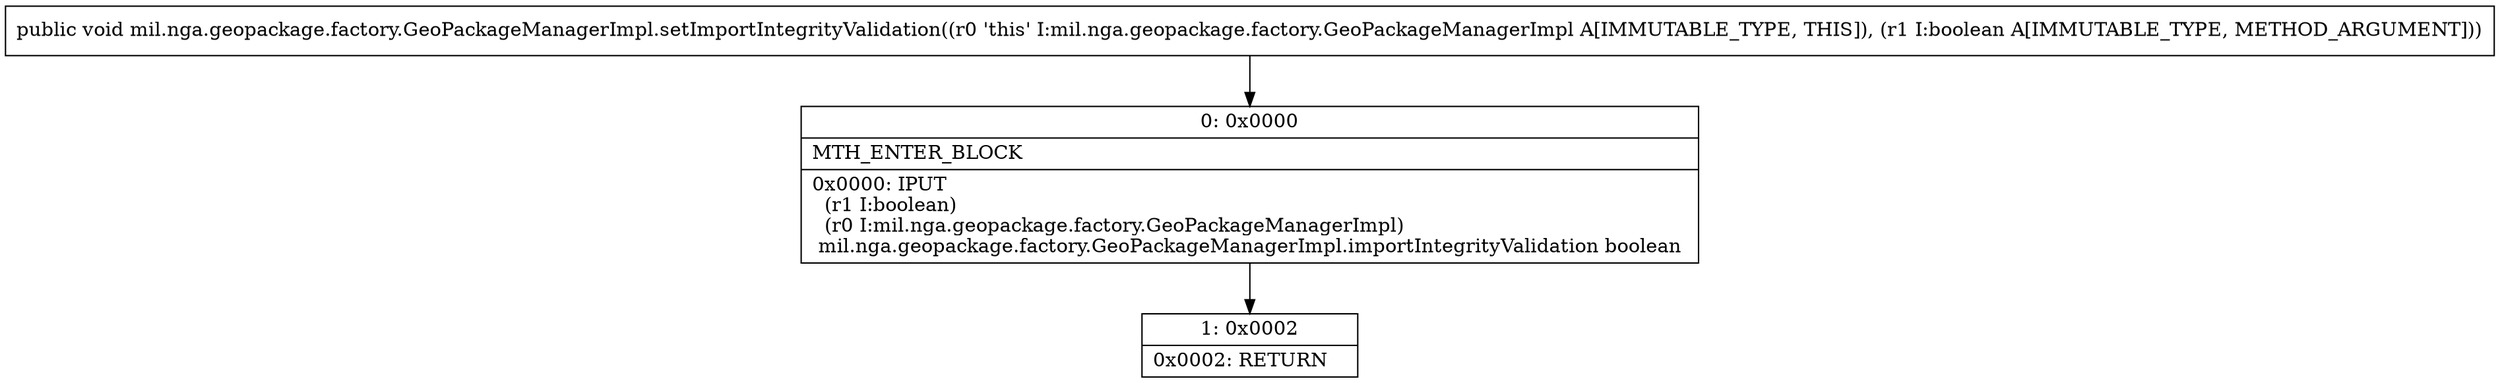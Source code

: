 digraph "CFG formil.nga.geopackage.factory.GeoPackageManagerImpl.setImportIntegrityValidation(Z)V" {
Node_0 [shape=record,label="{0\:\ 0x0000|MTH_ENTER_BLOCK\l|0x0000: IPUT  \l  (r1 I:boolean)\l  (r0 I:mil.nga.geopackage.factory.GeoPackageManagerImpl)\l mil.nga.geopackage.factory.GeoPackageManagerImpl.importIntegrityValidation boolean \l}"];
Node_1 [shape=record,label="{1\:\ 0x0002|0x0002: RETURN   \l}"];
MethodNode[shape=record,label="{public void mil.nga.geopackage.factory.GeoPackageManagerImpl.setImportIntegrityValidation((r0 'this' I:mil.nga.geopackage.factory.GeoPackageManagerImpl A[IMMUTABLE_TYPE, THIS]), (r1 I:boolean A[IMMUTABLE_TYPE, METHOD_ARGUMENT])) }"];
MethodNode -> Node_0;
Node_0 -> Node_1;
}

